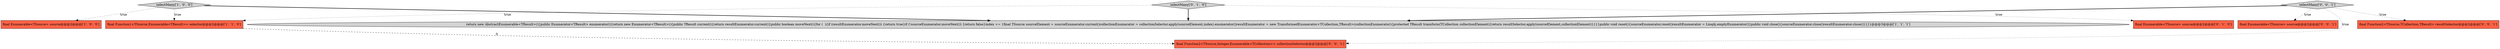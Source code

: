 digraph {
0 [style = filled, label = "final Enumerable<TSource> source@@@2@@@['1', '0', '0']", fillcolor = tomato, shape = box image = "AAA0AAABBB1BBB"];
5 [style = filled, label = "selectMany['0', '1', '0']", fillcolor = lightgray, shape = diamond image = "AAA0AAABBB2BBB"];
6 [style = filled, label = "final Enumerable<TSource> source@@@2@@@['0', '0', '1']", fillcolor = tomato, shape = box image = "AAA0AAABBB3BBB"];
9 [style = filled, label = "selectMany['0', '0', '1']", fillcolor = lightgray, shape = diamond image = "AAA0AAABBB3BBB"];
7 [style = filled, label = "final Function2<TSource,TCollection,TResult> resultSelector@@@2@@@['0', '0', '1']", fillcolor = tomato, shape = box image = "AAA0AAABBB3BBB"];
2 [style = filled, label = "final Function1<TSource,Enumerable<TResult>> selector@@@2@@@['1', '1', '0']", fillcolor = tomato, shape = box image = "AAA0AAABBB1BBB"];
8 [style = filled, label = "final Function2<TSource,Integer,Enumerable<TCollection>> collectionSelector@@@2@@@['0', '0', '1']", fillcolor = tomato, shape = box image = "AAA0AAABBB3BBB"];
1 [style = filled, label = "selectMany['1', '0', '0']", fillcolor = lightgray, shape = diamond image = "AAA0AAABBB1BBB"];
3 [style = filled, label = "return new AbstractEnumerable<TResult>(){public Enumerator<TResult> enumerator(){return new Enumerator<TResult>(){public TResult current(){return resultEnumerator.current()}public boolean moveNext(){for (  ){if (resultEnumerator.moveNext()) {return true}if (!sourceEnumerator.moveNext()) {return false}index += 1final TSource sourceElement = sourceEnumerator.current()collectionEnumerator = collectionSelector.apply(sourceElement,index).enumerator()resultEnumerator = new TransformedEnumerator<TCollection,TResult>(collectionEnumerator){protected TResult transform(TCollection collectionElement){return resultSelector.apply(sourceElement,collectionElement)}}}}public void reset(){sourceEnumerator.reset()resultEnumerator = Linq4j.emptyEnumerator()}public void close(){sourceEnumerator.close()resultEnumerator.close()}}}}@@@3@@@['1', '1', '1']", fillcolor = lightgray, shape = ellipse image = "AAA0AAABBB1BBB"];
4 [style = filled, label = "final Enumerable<TSource> source@@@2@@@['0', '1', '0']", fillcolor = tomato, shape = box image = "AAA0AAABBB2BBB"];
1->3 [style = bold, label=""];
5->3 [style = bold, label=""];
9->3 [style = bold, label=""];
1->0 [style = dotted, label="true"];
9->7 [style = dotted, label="true"];
1->2 [style = dotted, label="true"];
9->6 [style = dotted, label="true"];
2->8 [style = dashed, label="0"];
5->4 [style = dotted, label="true"];
5->2 [style = dotted, label="true"];
9->8 [style = dotted, label="true"];
}
